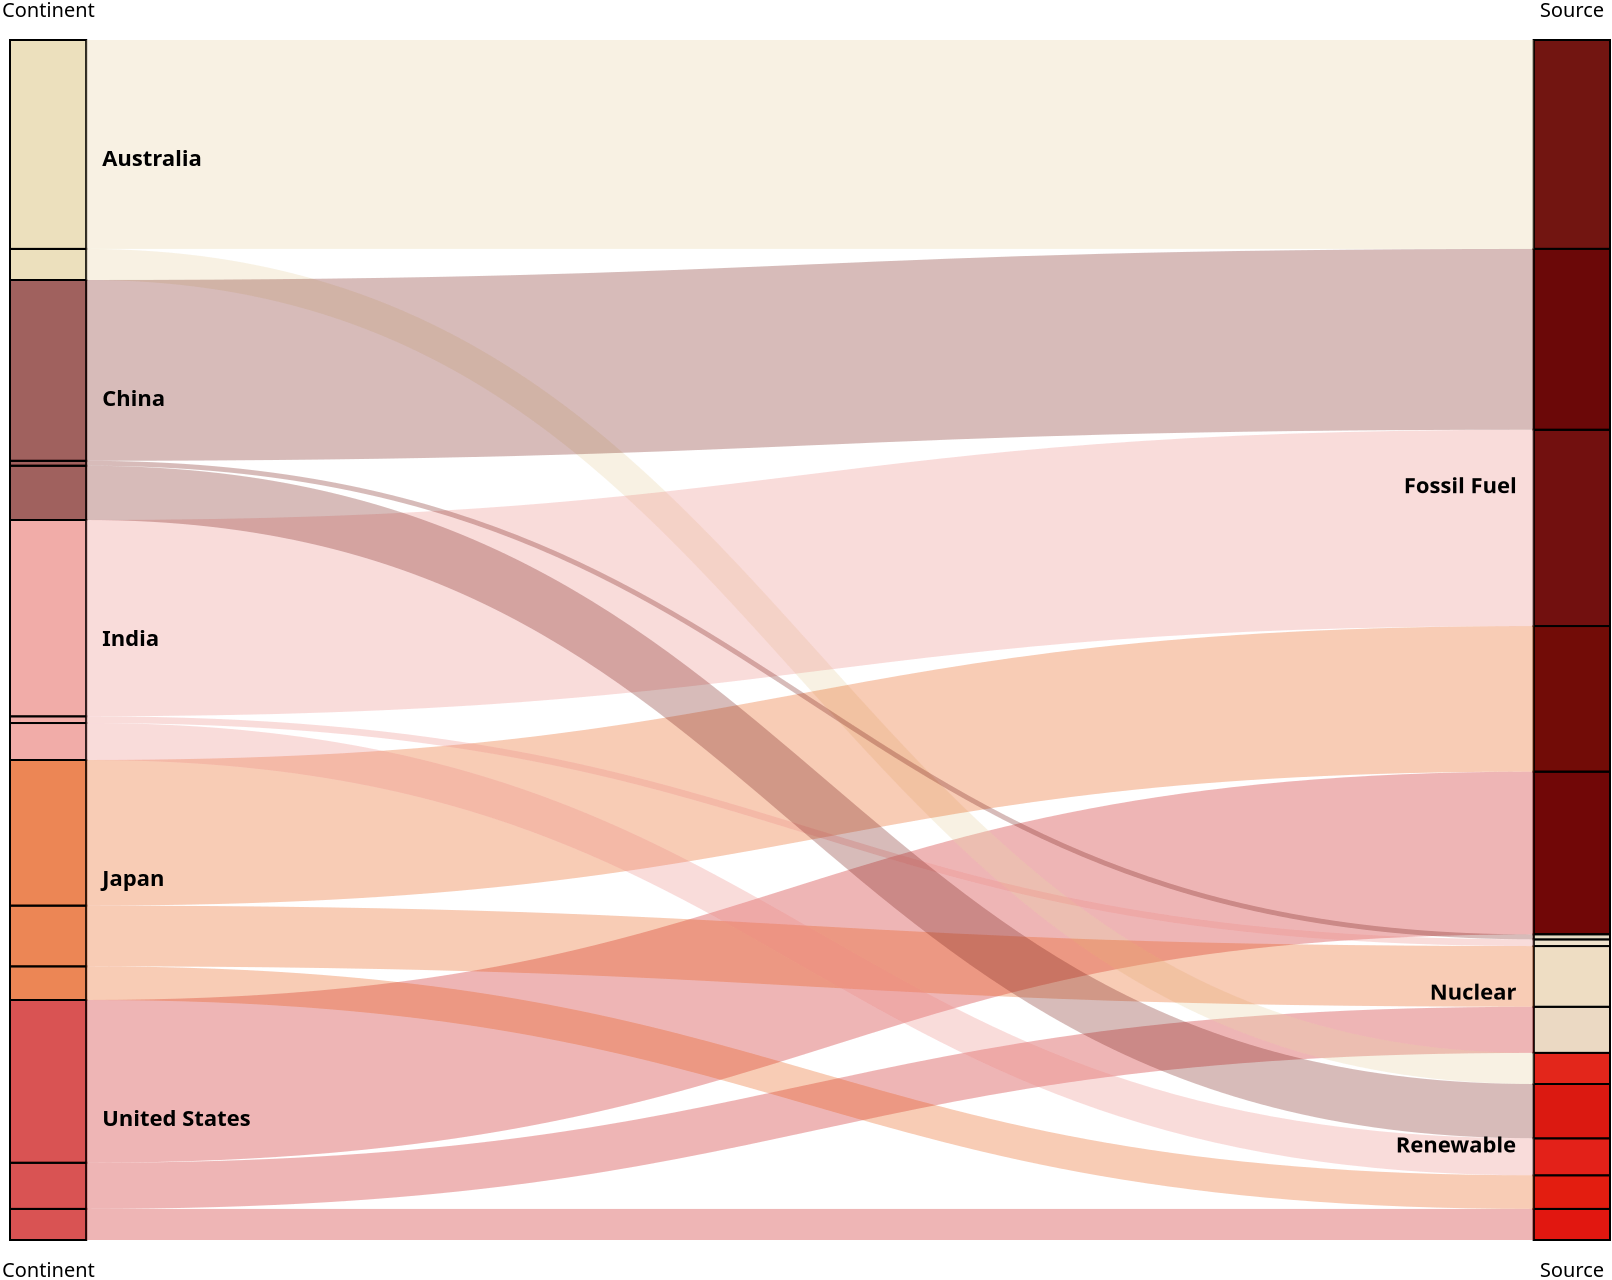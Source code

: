 {
    "$schema": "https://vega.github.io/schema/vega/v3.0.json",
    "height": 600,
    "width": 800,
    "data": [
      {
        "name": "rawData",
        "values": [
          {
            "continent": "United States",
            "status": "Renewable",
            "number": 12.95,
            "stk1": "United",
            "stk2": "Renewable",
            "size": 12.95
          },
          {
            "continent": "United States",
            "status": "Nuclear",
            "number": 19.23,
            "stk1": "United States",
            "stk2": "Nuclear",
            "size": 19.23
          },
          {
            "continent": "United States",
            "status": "Fossil Fuel",
            "number": 67.82,
            "stk1": "United States",
            "stk2": "Fossil Fuel",
            "size": 67.82
          },
  
  
  
  
  
          {
            "continent": "Australia",
            "status": "Renewable",
            "number": 12.95,
            "stk1": "Australia",
            "stk2": "Renewable",
            "size": 12.95
          },
          {
            "continent": "Australia",
            "status": "Nuclear",
            "number": 0,
            "stk1": "Australia",
            "stk2": "Nuclear",
            "size": 0
          },
          {
            "continent": "Australia",
            "status": "Fossil Fuel",
            "number": 87.05,
            "stk1": "Australia",
            "stk2": "Fossil Fuel",
            "size": 87.05
          },
  
          
  
  
  
  
          {
            "continent": "Japan",
            "status": "Renewable",
            "number": 14.03,
            "stk1": "Japan",
            "stk2": "Renewable",
            "size": 14.03
          },
          {
            "continent": "Japan",
            "status": "Nuclear",
            "number": 25.30,
            "stk1": "Nuclear",
            "stk2": "Renewable",
            "size": 25.30
          },
          {
            "continent": "Japan",
            "status": "Fossil Fuel",
            "number": 60.67,
            "stk1": "Japan",
            "stk2": "Fossil Fuel",
            "size": 60.67
          },
  
  
  
  
  
  
  
          {
            "continent": "India",
            "status": "Renewable",
            "number": 15.41,
            "stk1": "India",
            "stk2": "Renewable",
            "size": 15.41
          },
          {
            "continent": "India",
            "status": "Nuclear",
            "number": 2.8,
            "stk1": "India",
            "stk2": "Nuclear",
            "size": 2.8
          },
          {
            "continent": "India",
            "status": "Fossil Fuel",
            "number": 81.79,
            "stk1": "India",
            "stk2": "Fossil Fuel",
            "size": 81.79
          },
  
  
  
  
  
  
  
          {
            "continent": "China",
            "status": "Renewable",
            "number": 22.61,
            "stk1": "China",
            "stk2": "Renewable",
            "size": 22.61
          },
          {
            "continent": "China",
            "status": "Nuclear",
            "number": 2.05,
            "stk1": "China",
            "stk2": "Nuclear",
            "size": 2.05
          },
          {
            "continent": "China",
            "status": "Fossil Fuel",
            "number": 75.34,
            "stk1": "China",
            "stk2": "Fossil Fuel",
            "size": 75.34
          }
        ],
        "transform": [
          {"type": "formula", "expr": "datum['continent']", "as": "stk1"},
          {"type": "formula", "expr": "datum.status", "as": "stk2"},
          {"type": "formula", "expr": "datum.number", "as": "size"}
        ]
      },
      {
        "name": "nodes",
        "source": "rawData",
        "transform": [
          {"type": "formula", "expr": "datum.stk1+datum.stk2", "as": "key"},
          {"type": "fold", "fields": ["stk1", "stk2"], "as": ["stack", "grpId"]},
          {
            "type": "formula",
            "expr": "datum.stack == 'stk1' ? datum.stk1+' '+datum.stk2 : datum.stk2+' '+datum.stk1",
            "as": "sortField"
          },
          {
            "type": "stack",
            "groupby": ["stack"],
            "sort": {"field": "sortField", "order": "descending"},
            "field": "size"
          },
          {"type": "formula", "expr": "(datum.y0+datum.y1)/2", "as": "yc"}
        ]
      },
      {
        "name": "groups",
        "source": "nodes",
        "transform": [
          {
            "type": "aggregate",
            "groupby": ["stack", "grpId"],
            "fields": ["size"],
            "ops": ["sum"],
            "as": ["total"]
          },
          {
            "type": "stack",
            "groupby": ["stack"],
            "sort": {"field": "grpId", "order": "descending"},
            "field": "total"
          },
          {"type": "formula", "expr": "scale('y', datum.y0)", "as": "scaledY0"},
          {"type": "formula", "expr": "scale('y', datum.y1)", "as": "scaledY1"},
          {
            "type": "formula",
            "expr": "datum.stack == 'stk1'",
            "as": "rightLabel"
          },
          {
            "type": "formula",
            "expr": "datum.total/domain('y')[1]",
            "as": "percentage"
          }
        ]
      },
      {
        "name": "destinationNodes",
        "source": "nodes",
        "transform": [{"type": "filter", "expr": "datum.stack == 'stk2'"}]
      },
      {
        "name": "edges",
        "source": "nodes",
        "transform": [
          {"type": "filter", "expr": "datum.stack == 'stk1'"},
          {
            "type": "lookup",
            "from": "destinationNodes",
            "key": "key",
            "fields": ["key"],
            "as": ["target"]
          },
          {
            "type": "linkpath",
            "orient": "horizontal",
            "shape": "diagonal",
            "sourceY": {"expr": "scale('y', datum.yc)"},
            "sourceX": {"expr": "scale('x', 'stk1') + bandwidth('x')"},
            "targetY": {"expr": "scale('y', datum.target.yc)"},
            "targetX": {"expr": "scale('x', 'stk2')"}
          },
          {
            "type": "formula",
            "expr": "range('y')[0]-scale('y', datum.size)",
            "as": "strokeWidth"
          },
          {
            "type": "formula",
            "expr": "datum.size/domain('y')[1]",
            "as": "percentage"
          }
        ]
      }
    ],
    "scales": [
      {
        "name": "x",
        "type": "band",
        "range": "width",
        "domain": ["stk1", "stk2"],
        "paddingOuter": 0.0,
        "paddingInner": 0.95
      },
      {
        "name": "y",
        "type": "linear",
        "range": "height",
        "domain": {"data": "nodes", "field": "y1"}
      },
      {
        "name": "stackNames",
        "type": "ordinal",
        "range": ["Continent", "Source"],
        "domain": ["stk1", "stk2"]
      },
      {
        "name": "color",
        "type": "ordinal",
        "domain": ["Renewable", "Nuclear", "Fossil Fuel"],
        "range": ["#e3120b", "#efe8d1", "#660000"]
      },
      {
        "name": "color_outcome",
        "type": "ordinal",
        "domain": ["Australia", "China", "India", "Japan", "United States"],
        "range": ["#e6d4a3", "#7a1f1a", "#ed8b85", "#e6550d", "#c90c0c"]
      }
    ],
    "axes": [
      {
        "orient": "bottom",
        "scale": "x",
        "domain": false,
        "ticks": false,
        "labelPadding": 10,
        "encode": {
          "labels": {
            "update": {
              "text": {
                "scale": "stackNames",
                "field": "value",
                "fontWeight": "bold",
                "fontSize": 100
                
              }
            }
          }
        }
      },
      {
        "orient": "top",
        "scale": "x",
        "domain": false,
        "ticks": false,
        "labelPadding": 10,
        "encode": {
          "labels": {
            "update": {
              "text": {
                "scale": "stackNames",
                "field": "value",
                "fontWeight": "light",
                "fontSize": 10
              }
            }
          }
        }
      },
      {
        "orient": "left",
        "scale": "y",
        "labels": false,
        "domain": false,
        "ticks": false
      }
    ],
    "marks": [
      {
        "type": "rect",
        "from": {"data": "nodes"},
        "encode": {
          "enter": {
            "stroke": {"value": "#000"},
            "fill": {"scale": "color_outcome", "field": "stk1"},
            "fillOpacity": {"value": 0.7},
            "strokeWidth": {"value": 1},
            "width": {"scale": "x", "band": 1},
            "x": {"scale": "x", "field": "stack"},
            "y": {"field": "y0", "scale": "y"},
            "y2": {"field": "y1", "scale": "y"}
          }
        }
      },
      {
        "type": "rect",
        "from": {"data": "destinationNodes"},
        "encode": {
          "enter": {
            "stroke": {"value": "#000"},
            "fill": {"scale": "color", "field": "stk2"},
            "fillOpacity": {"value": 0.9},
            "strokeWidth": {"value": 1},
            "width": {"scale": "x", "band": 1},
            "x": {"scale": "x", "field": "stack"},
            "y": {"field": "y0", "scale": "y"},
            "y2": {"field": "y1", "scale": "y"}
          }
        }
      },
      {
        "type": "path",
        "name": "edgeMark",
        "from": {"data": "edges"},
        "clip": true,
        "encode": {
          "update": {
            "stroke": [{"scale": "color_outcome", "field": "stk1"}],
            "strokeWidth": {"field": "strokeWidth"},
            "path": {"field": "path"},
            "strokeOpacity": {
              "signal": " (groupHover.stk1 == datum.stk1 || groupHover.stk2 == datum.stk2) ? 0.9 : 0.3"
            },
            "zindex": {
              "signal": "(groupHover.stk1 == datum.stk1 || groupHover.stk2 == datum.stk2) ? 1 : 0"
            },
            "tooltip": {
              "signal": "datum.stk1 + ' → ' + datum.stk2 + '    ' + format(datum.size, ',.0f') + '%'"
            }
          },
          "hover": {"strokeOpacity": {"value": 1}}
        }
      },
      {
        "type": "text",
        "from": {"data": "groups"},
        "interactive": false,
        "encode": {
          "update": {
            "x": {
              "signal": "scale('x', datum.stack) + (datum.rightLabel ? bandwidth('x') + 8 : -8)"
            },
            "yc": {"signal": "(datum.scaledY0 + datum.scaledY1)/2"},
            "align": {"signal": "datum.rightLabel ? 'left' : 'right'"},
            "baseline": {"value": "middle"},
            "fontWeight": {"value": "bold"},
            "text": {
              "signal": "abs(datum.scaledY0-datum.scaledY1) > 13 ? datum.grpId : ''"
            }
          }
        }
      }
    ],
    "signals": [
      {
        "name": "groupHover",
        "value": {},
        "on": [
          {
            "events": "@groupMark:mouseover",
            "update": "{stk1:datum.stack=='stk1' && datum.grpId, stk2:datum.stack=='stk2' && datum.grpId}"
          },
          {"events": "mouseout", "update": "{}"}
        ]
      }
    ],
    "config": {}
  }